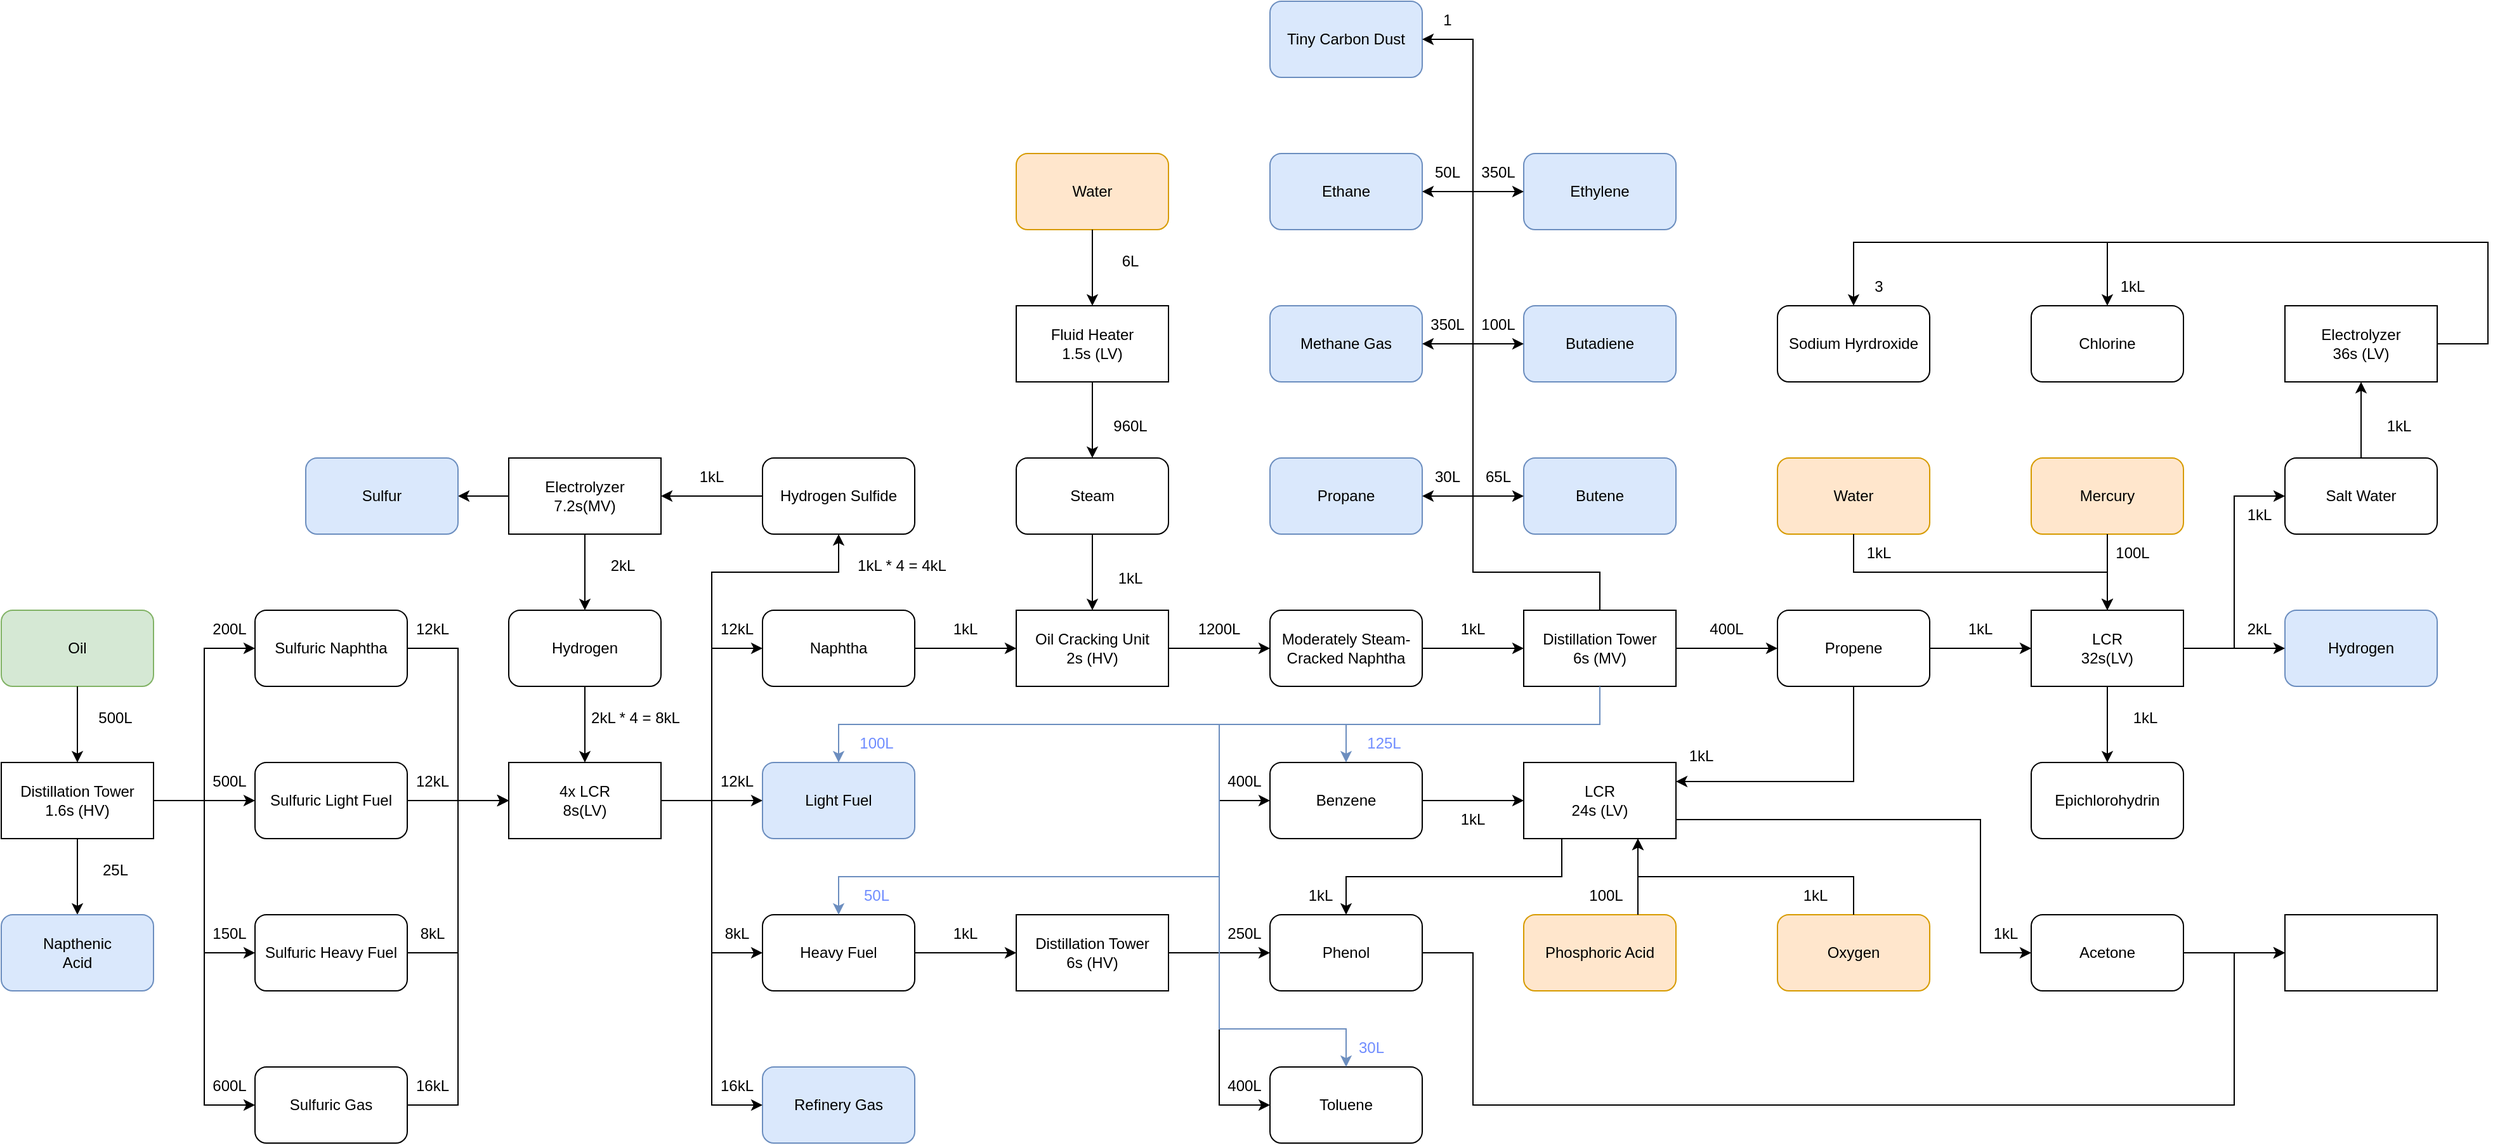 <mxfile version="21.7.5" type="github">
  <diagram name="Page-1" id="kusWoIOOcqp57QGYPQwH">
    <mxGraphModel dx="1009" dy="1689" grid="1" gridSize="10" guides="1" tooltips="1" connect="1" arrows="1" fold="1" page="1" pageScale="1" pageWidth="850" pageHeight="1100" math="0" shadow="0">
      <root>
        <mxCell id="0" />
        <mxCell id="1" parent="0" />
        <mxCell id="Zcg-esoq2Bcb-7X56qDR-1" value="" style="rounded=1;whiteSpace=wrap;html=1;fillColor=#d5e8d4;strokeColor=#82b366;" parent="1" vertex="1">
          <mxGeometry x="40" y="50" width="120" height="60" as="geometry" />
        </mxCell>
        <mxCell id="Zcg-esoq2Bcb-7X56qDR-2" value="Oil" style="text;html=1;strokeColor=none;fillColor=none;align=center;verticalAlign=middle;whiteSpace=wrap;rounded=0;" parent="1" vertex="1">
          <mxGeometry x="70" y="65" width="60" height="30" as="geometry" />
        </mxCell>
        <mxCell id="Zcg-esoq2Bcb-7X56qDR-3" value="" style="endArrow=classic;html=1;rounded=0;exitX=0.5;exitY=1;exitDx=0;exitDy=0;" parent="1" source="Zcg-esoq2Bcb-7X56qDR-1" target="Zcg-esoq2Bcb-7X56qDR-4" edge="1">
          <mxGeometry width="50" height="50" relative="1" as="geometry">
            <mxPoint x="400" y="240" as="sourcePoint" />
            <mxPoint x="100" y="160" as="targetPoint" />
          </mxGeometry>
        </mxCell>
        <mxCell id="Zcg-esoq2Bcb-7X56qDR-4" value="Distillation Tower&lt;br&gt;1.6s (HV)" style="rounded=0;whiteSpace=wrap;html=1;" parent="1" vertex="1">
          <mxGeometry x="40" y="170" width="120" height="60" as="geometry" />
        </mxCell>
        <mxCell id="Zcg-esoq2Bcb-7X56qDR-5" value="500L" style="text;html=1;strokeColor=none;fillColor=none;align=center;verticalAlign=middle;whiteSpace=wrap;rounded=0;" parent="1" vertex="1">
          <mxGeometry x="100" y="120" width="60" height="30" as="geometry" />
        </mxCell>
        <mxCell id="Zcg-esoq2Bcb-7X56qDR-6" value="" style="endArrow=classic;html=1;rounded=0;entryX=0.5;entryY=0;entryDx=0;entryDy=0;" parent="1" source="Zcg-esoq2Bcb-7X56qDR-4" target="Zcg-esoq2Bcb-7X56qDR-7" edge="1">
          <mxGeometry width="50" height="50" relative="1" as="geometry">
            <mxPoint x="100" y="290" as="sourcePoint" />
            <mxPoint x="100" y="280" as="targetPoint" />
          </mxGeometry>
        </mxCell>
        <mxCell id="Zcg-esoq2Bcb-7X56qDR-7" value="" style="rounded=1;whiteSpace=wrap;html=1;fillColor=#dae8fc;strokeColor=#6c8ebf;" parent="1" vertex="1">
          <mxGeometry x="40" y="290" width="120" height="60" as="geometry" />
        </mxCell>
        <mxCell id="Zcg-esoq2Bcb-7X56qDR-8" value="Napthenic&lt;br&gt;Acid&lt;br&gt;" style="text;html=1;strokeColor=none;fillColor=none;align=center;verticalAlign=middle;whiteSpace=wrap;rounded=0;" parent="1" vertex="1">
          <mxGeometry x="70" y="305" width="60" height="30" as="geometry" />
        </mxCell>
        <mxCell id="Zcg-esoq2Bcb-7X56qDR-9" value="25L" style="text;html=1;strokeColor=none;fillColor=none;align=center;verticalAlign=middle;whiteSpace=wrap;rounded=0;" parent="1" vertex="1">
          <mxGeometry x="100" y="240" width="60" height="30" as="geometry" />
        </mxCell>
        <mxCell id="Zcg-esoq2Bcb-7X56qDR-10" value="" style="endArrow=classic;html=1;rounded=0;exitX=1;exitY=0.5;exitDx=0;exitDy=0;" parent="1" source="Zcg-esoq2Bcb-7X56qDR-4" edge="1">
          <mxGeometry width="50" height="50" relative="1" as="geometry">
            <mxPoint x="160" y="250" as="sourcePoint" />
            <mxPoint x="240" y="80" as="targetPoint" />
            <Array as="points">
              <mxPoint x="200" y="200" />
              <mxPoint x="200" y="80" />
            </Array>
          </mxGeometry>
        </mxCell>
        <mxCell id="Zcg-esoq2Bcb-7X56qDR-11" value="Sulfuric Naphtha" style="rounded=1;whiteSpace=wrap;html=1;" parent="1" vertex="1">
          <mxGeometry x="240" y="50" width="120" height="60" as="geometry" />
        </mxCell>
        <mxCell id="Zcg-esoq2Bcb-7X56qDR-12" value="200L" style="text;html=1;strokeColor=none;fillColor=none;align=center;verticalAlign=middle;whiteSpace=wrap;rounded=0;" parent="1" vertex="1">
          <mxGeometry x="190" y="50" width="60" height="30" as="geometry" />
        </mxCell>
        <mxCell id="Zcg-esoq2Bcb-7X56qDR-13" value="Sulfuric Light Fuel" style="rounded=1;whiteSpace=wrap;html=1;" parent="1" vertex="1">
          <mxGeometry x="240" y="170" width="120" height="60" as="geometry" />
        </mxCell>
        <mxCell id="Zcg-esoq2Bcb-7X56qDR-14" value="" style="endArrow=classic;html=1;rounded=0;exitX=1;exitY=0.5;exitDx=0;exitDy=0;entryX=0;entryY=0.5;entryDx=0;entryDy=0;" parent="1" source="Zcg-esoq2Bcb-7X56qDR-4" target="Zcg-esoq2Bcb-7X56qDR-13" edge="1">
          <mxGeometry width="50" height="50" relative="1" as="geometry">
            <mxPoint x="400" y="240" as="sourcePoint" />
            <mxPoint x="450" y="190" as="targetPoint" />
          </mxGeometry>
        </mxCell>
        <mxCell id="Zcg-esoq2Bcb-7X56qDR-15" value="500L&lt;br&gt;" style="text;html=1;strokeColor=none;fillColor=none;align=center;verticalAlign=middle;whiteSpace=wrap;rounded=0;" parent="1" vertex="1">
          <mxGeometry x="190" y="170" width="60" height="30" as="geometry" />
        </mxCell>
        <mxCell id="Zcg-esoq2Bcb-7X56qDR-16" value="" style="endArrow=classic;html=1;rounded=0;exitX=1;exitY=0.5;exitDx=0;exitDy=0;" parent="1" source="Zcg-esoq2Bcb-7X56qDR-4" edge="1">
          <mxGeometry width="50" height="50" relative="1" as="geometry">
            <mxPoint x="160" y="250" as="sourcePoint" />
            <mxPoint x="240" y="320" as="targetPoint" />
            <Array as="points">
              <mxPoint x="200" y="200" />
              <mxPoint x="200" y="320" />
            </Array>
          </mxGeometry>
        </mxCell>
        <mxCell id="Zcg-esoq2Bcb-7X56qDR-17" value="Sulfuric Heavy Fuel" style="rounded=1;whiteSpace=wrap;html=1;" parent="1" vertex="1">
          <mxGeometry x="240" y="290" width="120" height="60" as="geometry" />
        </mxCell>
        <mxCell id="Zcg-esoq2Bcb-7X56qDR-18" value="150L" style="text;html=1;strokeColor=none;fillColor=none;align=center;verticalAlign=middle;whiteSpace=wrap;rounded=0;" parent="1" vertex="1">
          <mxGeometry x="190" y="290" width="60" height="30" as="geometry" />
        </mxCell>
        <mxCell id="Zcg-esoq2Bcb-7X56qDR-19" value="Sulfuric Gas" style="rounded=1;whiteSpace=wrap;html=1;" parent="1" vertex="1">
          <mxGeometry x="240" y="410" width="120" height="60" as="geometry" />
        </mxCell>
        <mxCell id="Zcg-esoq2Bcb-7X56qDR-20" value="" style="endArrow=classic;html=1;rounded=0;entryX=0;entryY=0.5;entryDx=0;entryDy=0;" parent="1" target="Zcg-esoq2Bcb-7X56qDR-19" edge="1">
          <mxGeometry width="50" height="50" relative="1" as="geometry">
            <mxPoint x="160" y="200" as="sourcePoint" />
            <mxPoint x="200" y="440" as="targetPoint" />
            <Array as="points">
              <mxPoint x="200" y="200" />
              <mxPoint x="200" y="440" />
            </Array>
          </mxGeometry>
        </mxCell>
        <mxCell id="Zcg-esoq2Bcb-7X56qDR-21" value="600L" style="text;html=1;strokeColor=none;fillColor=none;align=center;verticalAlign=middle;whiteSpace=wrap;rounded=0;" parent="1" vertex="1">
          <mxGeometry x="190" y="410" width="60" height="30" as="geometry" />
        </mxCell>
        <mxCell id="Zcg-esoq2Bcb-7X56qDR-22" value="4x LCR&lt;br&gt;8s(LV)" style="rounded=0;whiteSpace=wrap;html=1;" parent="1" vertex="1">
          <mxGeometry x="440" y="170" width="120" height="60" as="geometry" />
        </mxCell>
        <mxCell id="Zcg-esoq2Bcb-7X56qDR-23" value="" style="endArrow=classic;html=1;rounded=0;exitX=1;exitY=0.5;exitDx=0;exitDy=0;entryX=0;entryY=0.5;entryDx=0;entryDy=0;" parent="1" source="Zcg-esoq2Bcb-7X56qDR-19" target="Zcg-esoq2Bcb-7X56qDR-22" edge="1">
          <mxGeometry width="50" height="50" relative="1" as="geometry">
            <mxPoint x="400" y="240" as="sourcePoint" />
            <mxPoint x="450" y="190" as="targetPoint" />
            <Array as="points">
              <mxPoint x="400" y="440" />
              <mxPoint x="400" y="200" />
            </Array>
          </mxGeometry>
        </mxCell>
        <mxCell id="Zcg-esoq2Bcb-7X56qDR-24" value="" style="endArrow=classic;html=1;rounded=0;exitX=1;exitY=0.5;exitDx=0;exitDy=0;entryX=0;entryY=0.5;entryDx=0;entryDy=0;" parent="1" source="Zcg-esoq2Bcb-7X56qDR-17" target="Zcg-esoq2Bcb-7X56qDR-22" edge="1">
          <mxGeometry width="50" height="50" relative="1" as="geometry">
            <mxPoint x="400" y="240" as="sourcePoint" />
            <mxPoint x="450" y="190" as="targetPoint" />
            <Array as="points">
              <mxPoint x="400" y="320" />
              <mxPoint x="400" y="200" />
            </Array>
          </mxGeometry>
        </mxCell>
        <mxCell id="Zcg-esoq2Bcb-7X56qDR-25" value="" style="endArrow=classic;html=1;rounded=0;exitX=1;exitY=0.5;exitDx=0;exitDy=0;entryX=0;entryY=0.5;entryDx=0;entryDy=0;" parent="1" source="Zcg-esoq2Bcb-7X56qDR-13" target="Zcg-esoq2Bcb-7X56qDR-22" edge="1">
          <mxGeometry width="50" height="50" relative="1" as="geometry">
            <mxPoint x="400" y="240" as="sourcePoint" />
            <mxPoint x="450" y="190" as="targetPoint" />
          </mxGeometry>
        </mxCell>
        <mxCell id="Zcg-esoq2Bcb-7X56qDR-26" value="" style="endArrow=classic;html=1;rounded=0;exitX=1;exitY=0.5;exitDx=0;exitDy=0;" parent="1" source="Zcg-esoq2Bcb-7X56qDR-11" edge="1">
          <mxGeometry width="50" height="50" relative="1" as="geometry">
            <mxPoint x="400" y="240" as="sourcePoint" />
            <mxPoint x="440" y="200" as="targetPoint" />
            <Array as="points">
              <mxPoint x="400" y="80" />
              <mxPoint x="400" y="200" />
            </Array>
          </mxGeometry>
        </mxCell>
        <mxCell id="Zcg-esoq2Bcb-7X56qDR-27" value="12kL" style="text;html=1;strokeColor=none;fillColor=none;align=center;verticalAlign=middle;whiteSpace=wrap;rounded=0;" parent="1" vertex="1">
          <mxGeometry x="350" y="50" width="60" height="30" as="geometry" />
        </mxCell>
        <mxCell id="Zcg-esoq2Bcb-7X56qDR-28" value="12kL" style="text;html=1;strokeColor=none;fillColor=none;align=center;verticalAlign=middle;whiteSpace=wrap;rounded=0;" parent="1" vertex="1">
          <mxGeometry x="350" y="170" width="60" height="30" as="geometry" />
        </mxCell>
        <mxCell id="Zcg-esoq2Bcb-7X56qDR-29" value="8kL" style="text;html=1;strokeColor=none;fillColor=none;align=center;verticalAlign=middle;whiteSpace=wrap;rounded=0;" parent="1" vertex="1">
          <mxGeometry x="350" y="290" width="60" height="30" as="geometry" />
        </mxCell>
        <mxCell id="Zcg-esoq2Bcb-7X56qDR-30" value="16kL" style="text;html=1;strokeColor=none;fillColor=none;align=center;verticalAlign=middle;whiteSpace=wrap;rounded=0;" parent="1" vertex="1">
          <mxGeometry x="350" y="410" width="60" height="30" as="geometry" />
        </mxCell>
        <mxCell id="Zcg-esoq2Bcb-7X56qDR-32" value="Hydrogen" style="rounded=1;whiteSpace=wrap;html=1;" parent="1" vertex="1">
          <mxGeometry x="440" y="50" width="120" height="60" as="geometry" />
        </mxCell>
        <mxCell id="Zcg-esoq2Bcb-7X56qDR-33" value="" style="endArrow=classic;html=1;rounded=0;exitX=0.5;exitY=1;exitDx=0;exitDy=0;entryX=0.5;entryY=0;entryDx=0;entryDy=0;" parent="1" source="Zcg-esoq2Bcb-7X56qDR-32" target="Zcg-esoq2Bcb-7X56qDR-22" edge="1">
          <mxGeometry width="50" height="50" relative="1" as="geometry">
            <mxPoint x="400" y="240" as="sourcePoint" />
            <mxPoint x="450" y="190" as="targetPoint" />
          </mxGeometry>
        </mxCell>
        <mxCell id="Zcg-esoq2Bcb-7X56qDR-34" value="2kL * 4 = 8kL" style="text;html=1;strokeColor=none;fillColor=none;align=center;verticalAlign=middle;whiteSpace=wrap;rounded=0;" parent="1" vertex="1">
          <mxGeometry x="500" y="120" width="80" height="30" as="geometry" />
        </mxCell>
        <mxCell id="Zcg-esoq2Bcb-7X56qDR-36" value="Naphtha" style="rounded=1;whiteSpace=wrap;html=1;" parent="1" vertex="1">
          <mxGeometry x="640" y="50" width="120" height="60" as="geometry" />
        </mxCell>
        <mxCell id="Zcg-esoq2Bcb-7X56qDR-37" value="Light Fuel" style="rounded=1;whiteSpace=wrap;html=1;fillColor=#dae8fc;strokeColor=#6c8ebf;" parent="1" vertex="1">
          <mxGeometry x="640" y="170" width="120" height="60" as="geometry" />
        </mxCell>
        <mxCell id="Zcg-esoq2Bcb-7X56qDR-38" value="Heavy Fuel" style="rounded=1;whiteSpace=wrap;html=1;" parent="1" vertex="1">
          <mxGeometry x="640" y="290" width="120" height="60" as="geometry" />
        </mxCell>
        <mxCell id="Zcg-esoq2Bcb-7X56qDR-39" value="Refinery Gas" style="rounded=1;whiteSpace=wrap;html=1;fillColor=#dae8fc;strokeColor=#6c8ebf;" parent="1" vertex="1">
          <mxGeometry x="640" y="410" width="120" height="60" as="geometry" />
        </mxCell>
        <mxCell id="Zcg-esoq2Bcb-7X56qDR-40" value="" style="endArrow=classic;html=1;rounded=0;exitX=1;exitY=0.5;exitDx=0;exitDy=0;entryX=0;entryY=0.5;entryDx=0;entryDy=0;" parent="1" source="Zcg-esoq2Bcb-7X56qDR-22" target="Zcg-esoq2Bcb-7X56qDR-36" edge="1">
          <mxGeometry width="50" height="50" relative="1" as="geometry">
            <mxPoint x="540" y="240" as="sourcePoint" />
            <mxPoint x="590" y="190" as="targetPoint" />
            <Array as="points">
              <mxPoint x="600" y="200" />
              <mxPoint x="600" y="80" />
            </Array>
          </mxGeometry>
        </mxCell>
        <mxCell id="Zcg-esoq2Bcb-7X56qDR-41" value="" style="endArrow=classic;html=1;rounded=0;entryX=0;entryY=0.5;entryDx=0;entryDy=0;" parent="1" target="Zcg-esoq2Bcb-7X56qDR-37" edge="1">
          <mxGeometry width="50" height="50" relative="1" as="geometry">
            <mxPoint x="560" y="200" as="sourcePoint" />
            <mxPoint x="590" y="190" as="targetPoint" />
          </mxGeometry>
        </mxCell>
        <mxCell id="Zcg-esoq2Bcb-7X56qDR-42" value="" style="endArrow=classic;html=1;rounded=0;exitX=1;exitY=0.5;exitDx=0;exitDy=0;entryX=0;entryY=0.5;entryDx=0;entryDy=0;" parent="1" source="Zcg-esoq2Bcb-7X56qDR-22" target="Zcg-esoq2Bcb-7X56qDR-38" edge="1">
          <mxGeometry width="50" height="50" relative="1" as="geometry">
            <mxPoint x="540" y="240" as="sourcePoint" />
            <mxPoint x="590" y="190" as="targetPoint" />
            <Array as="points">
              <mxPoint x="600" y="200" />
              <mxPoint x="600" y="320" />
            </Array>
          </mxGeometry>
        </mxCell>
        <mxCell id="Zcg-esoq2Bcb-7X56qDR-43" value="" style="endArrow=classic;html=1;rounded=0;exitX=1;exitY=0.5;exitDx=0;exitDy=0;entryX=0;entryY=0.5;entryDx=0;entryDy=0;" parent="1" source="Zcg-esoq2Bcb-7X56qDR-22" target="Zcg-esoq2Bcb-7X56qDR-39" edge="1">
          <mxGeometry width="50" height="50" relative="1" as="geometry">
            <mxPoint x="540" y="240" as="sourcePoint" />
            <mxPoint x="590" y="190" as="targetPoint" />
            <Array as="points">
              <mxPoint x="600" y="200" />
              <mxPoint x="600" y="440" />
            </Array>
          </mxGeometry>
        </mxCell>
        <mxCell id="Zcg-esoq2Bcb-7X56qDR-44" value="12kL" style="text;html=1;strokeColor=none;fillColor=none;align=center;verticalAlign=middle;whiteSpace=wrap;rounded=0;" parent="1" vertex="1">
          <mxGeometry x="590" y="50" width="60" height="30" as="geometry" />
        </mxCell>
        <mxCell id="Zcg-esoq2Bcb-7X56qDR-45" value="12kL" style="text;html=1;strokeColor=none;fillColor=none;align=center;verticalAlign=middle;whiteSpace=wrap;rounded=0;" parent="1" vertex="1">
          <mxGeometry x="590" y="170" width="60" height="30" as="geometry" />
        </mxCell>
        <mxCell id="Zcg-esoq2Bcb-7X56qDR-46" value="8kL" style="text;html=1;strokeColor=none;fillColor=none;align=center;verticalAlign=middle;whiteSpace=wrap;rounded=0;" parent="1" vertex="1">
          <mxGeometry x="590" y="290" width="60" height="30" as="geometry" />
        </mxCell>
        <mxCell id="Zcg-esoq2Bcb-7X56qDR-47" value="16kL" style="text;html=1;strokeColor=none;fillColor=none;align=center;verticalAlign=middle;whiteSpace=wrap;rounded=0;" parent="1" vertex="1">
          <mxGeometry x="590" y="410" width="60" height="30" as="geometry" />
        </mxCell>
        <mxCell id="Zcg-esoq2Bcb-7X56qDR-48" value="Hydrogen Sulfide" style="rounded=1;whiteSpace=wrap;html=1;" parent="1" vertex="1">
          <mxGeometry x="640" y="-70" width="120" height="60" as="geometry" />
        </mxCell>
        <mxCell id="Zcg-esoq2Bcb-7X56qDR-49" value="" style="endArrow=classic;html=1;rounded=0;" parent="1" edge="1">
          <mxGeometry width="50" height="50" relative="1" as="geometry">
            <mxPoint x="560" y="200" as="sourcePoint" />
            <mxPoint x="700" y="-10" as="targetPoint" />
            <Array as="points">
              <mxPoint x="600" y="200" />
              <mxPoint x="600" y="20" />
              <mxPoint x="700" y="20" />
            </Array>
          </mxGeometry>
        </mxCell>
        <mxCell id="Zcg-esoq2Bcb-7X56qDR-50" value="1kL * 4 = 4kL" style="text;html=1;strokeColor=none;fillColor=none;align=center;verticalAlign=middle;whiteSpace=wrap;rounded=0;" parent="1" vertex="1">
          <mxGeometry x="710" width="80" height="30" as="geometry" />
        </mxCell>
        <mxCell id="Zcg-esoq2Bcb-7X56qDR-53" value="Electrolyzer&lt;br&gt;7.2s(MV)" style="rounded=0;whiteSpace=wrap;html=1;" parent="1" vertex="1">
          <mxGeometry x="440" y="-70" width="120" height="60" as="geometry" />
        </mxCell>
        <mxCell id="Zcg-esoq2Bcb-7X56qDR-54" value="" style="endArrow=classic;html=1;rounded=0;exitX=0;exitY=0.5;exitDx=0;exitDy=0;entryX=1;entryY=0.5;entryDx=0;entryDy=0;" parent="1" source="Zcg-esoq2Bcb-7X56qDR-48" target="Zcg-esoq2Bcb-7X56qDR-53" edge="1">
          <mxGeometry width="50" height="50" relative="1" as="geometry">
            <mxPoint x="540" y="40" as="sourcePoint" />
            <mxPoint x="590" y="-10" as="targetPoint" />
          </mxGeometry>
        </mxCell>
        <mxCell id="Zcg-esoq2Bcb-7X56qDR-55" value="1kL" style="text;html=1;strokeColor=none;fillColor=none;align=center;verticalAlign=middle;whiteSpace=wrap;rounded=0;" parent="1" vertex="1">
          <mxGeometry x="570" y="-70" width="60" height="30" as="geometry" />
        </mxCell>
        <mxCell id="Zcg-esoq2Bcb-7X56qDR-56" value="" style="endArrow=classic;html=1;rounded=0;exitX=0.5;exitY=1;exitDx=0;exitDy=0;entryX=0.5;entryY=0;entryDx=0;entryDy=0;" parent="1" source="Zcg-esoq2Bcb-7X56qDR-53" target="Zcg-esoq2Bcb-7X56qDR-32" edge="1">
          <mxGeometry width="50" height="50" relative="1" as="geometry">
            <mxPoint x="540" y="40" as="sourcePoint" />
            <mxPoint x="590" y="-10" as="targetPoint" />
          </mxGeometry>
        </mxCell>
        <mxCell id="Zcg-esoq2Bcb-7X56qDR-57" value="2kL" style="text;html=1;strokeColor=none;fillColor=none;align=center;verticalAlign=middle;whiteSpace=wrap;rounded=0;" parent="1" vertex="1">
          <mxGeometry x="500" width="60" height="30" as="geometry" />
        </mxCell>
        <mxCell id="Zcg-esoq2Bcb-7X56qDR-58" value="" style="endArrow=classic;html=1;rounded=0;exitX=0;exitY=0.5;exitDx=0;exitDy=0;" parent="1" source="Zcg-esoq2Bcb-7X56qDR-53" target="Zcg-esoq2Bcb-7X56qDR-59" edge="1">
          <mxGeometry width="50" height="50" relative="1" as="geometry">
            <mxPoint x="540" y="40" as="sourcePoint" />
            <mxPoint x="400" y="-40" as="targetPoint" />
          </mxGeometry>
        </mxCell>
        <mxCell id="Zcg-esoq2Bcb-7X56qDR-59" value="Sulfur" style="rounded=1;whiteSpace=wrap;html=1;fillColor=#dae8fc;strokeColor=#6c8ebf;" parent="1" vertex="1">
          <mxGeometry x="280" y="-70" width="120" height="60" as="geometry" />
        </mxCell>
        <mxCell id="Zcg-esoq2Bcb-7X56qDR-60" value="Water" style="rounded=1;whiteSpace=wrap;html=1;fillColor=#ffe6cc;strokeColor=#d79b00;" parent="1" vertex="1">
          <mxGeometry x="840" y="-310" width="120" height="60" as="geometry" />
        </mxCell>
        <mxCell id="Zcg-esoq2Bcb-7X56qDR-61" value="" style="endArrow=classic;html=1;rounded=0;exitX=0.5;exitY=1;exitDx=0;exitDy=0;" parent="1" source="Zcg-esoq2Bcb-7X56qDR-60" edge="1">
          <mxGeometry width="50" height="50" relative="1" as="geometry">
            <mxPoint x="960" y="-60" as="sourcePoint" />
            <mxPoint x="900" y="-190" as="targetPoint" />
          </mxGeometry>
        </mxCell>
        <mxCell id="Zcg-esoq2Bcb-7X56qDR-62" value="6L" style="text;html=1;strokeColor=none;fillColor=none;align=center;verticalAlign=middle;whiteSpace=wrap;rounded=0;" parent="1" vertex="1">
          <mxGeometry x="900" y="-240" width="60" height="30" as="geometry" />
        </mxCell>
        <mxCell id="Zcg-esoq2Bcb-7X56qDR-63" value="Fluid Heater&lt;br&gt;1.5s (LV)" style="rounded=0;whiteSpace=wrap;html=1;" parent="1" vertex="1">
          <mxGeometry x="840" y="-190" width="120" height="60" as="geometry" />
        </mxCell>
        <mxCell id="Zcg-esoq2Bcb-7X56qDR-64" value="" style="endArrow=classic;html=1;rounded=0;exitX=0.5;exitY=1;exitDx=0;exitDy=0;" parent="1" source="Zcg-esoq2Bcb-7X56qDR-63" edge="1">
          <mxGeometry width="50" height="50" relative="1" as="geometry">
            <mxPoint x="960" y="40" as="sourcePoint" />
            <mxPoint x="900" y="-70" as="targetPoint" />
          </mxGeometry>
        </mxCell>
        <mxCell id="Zcg-esoq2Bcb-7X56qDR-65" value="Steam" style="rounded=1;whiteSpace=wrap;html=1;" parent="1" vertex="1">
          <mxGeometry x="840" y="-70" width="120" height="60" as="geometry" />
        </mxCell>
        <mxCell id="Zcg-esoq2Bcb-7X56qDR-66" value="960L" style="text;html=1;strokeColor=none;fillColor=none;align=center;verticalAlign=middle;whiteSpace=wrap;rounded=0;" parent="1" vertex="1">
          <mxGeometry x="900" y="-110" width="60" height="30" as="geometry" />
        </mxCell>
        <mxCell id="Zcg-esoq2Bcb-7X56qDR-69" value="Oil Cracking Unit&lt;br&gt;2s (HV)" style="rounded=0;whiteSpace=wrap;html=1;" parent="1" vertex="1">
          <mxGeometry x="840" y="50" width="120" height="60" as="geometry" />
        </mxCell>
        <mxCell id="Zcg-esoq2Bcb-7X56qDR-70" value="" style="endArrow=classic;html=1;rounded=0;exitX=1;exitY=0.5;exitDx=0;exitDy=0;" parent="1" source="Zcg-esoq2Bcb-7X56qDR-36" edge="1">
          <mxGeometry width="50" height="50" relative="1" as="geometry">
            <mxPoint x="960" y="140" as="sourcePoint" />
            <mxPoint x="840" y="80" as="targetPoint" />
          </mxGeometry>
        </mxCell>
        <mxCell id="Zcg-esoq2Bcb-7X56qDR-71" value="" style="endArrow=classic;html=1;rounded=0;exitX=0.5;exitY=1;exitDx=0;exitDy=0;entryX=0.5;entryY=0;entryDx=0;entryDy=0;" parent="1" source="Zcg-esoq2Bcb-7X56qDR-65" target="Zcg-esoq2Bcb-7X56qDR-69" edge="1">
          <mxGeometry width="50" height="50" relative="1" as="geometry">
            <mxPoint x="960" y="140" as="sourcePoint" />
            <mxPoint x="1010" y="90" as="targetPoint" />
          </mxGeometry>
        </mxCell>
        <mxCell id="Zcg-esoq2Bcb-7X56qDR-72" value="" style="endArrow=classic;html=1;rounded=0;exitX=1;exitY=0.5;exitDx=0;exitDy=0;" parent="1" source="Zcg-esoq2Bcb-7X56qDR-69" edge="1">
          <mxGeometry width="50" height="50" relative="1" as="geometry">
            <mxPoint x="960" y="40" as="sourcePoint" />
            <mxPoint x="1040" y="80" as="targetPoint" />
          </mxGeometry>
        </mxCell>
        <mxCell id="Zcg-esoq2Bcb-7X56qDR-73" value="Moderately Steam-Cracked Naphtha" style="rounded=1;whiteSpace=wrap;html=1;" parent="1" vertex="1">
          <mxGeometry x="1040" y="50" width="120" height="60" as="geometry" />
        </mxCell>
        <mxCell id="Zcg-esoq2Bcb-7X56qDR-74" value="" style="endArrow=classic;html=1;rounded=0;exitX=1;exitY=0.5;exitDx=0;exitDy=0;" parent="1" source="Zcg-esoq2Bcb-7X56qDR-73" edge="1">
          <mxGeometry width="50" height="50" relative="1" as="geometry">
            <mxPoint x="920" y="40" as="sourcePoint" />
            <mxPoint x="1240" y="80" as="targetPoint" />
          </mxGeometry>
        </mxCell>
        <mxCell id="Zcg-esoq2Bcb-7X56qDR-75" value="Distillation Tower&lt;br&gt;6s (MV)" style="rounded=0;whiteSpace=wrap;html=1;" parent="1" vertex="1">
          <mxGeometry x="1240" y="50" width="120" height="60" as="geometry" />
        </mxCell>
        <mxCell id="Zcg-esoq2Bcb-7X56qDR-76" value="1kL" style="text;html=1;strokeColor=none;fillColor=none;align=center;verticalAlign=middle;whiteSpace=wrap;rounded=0;" parent="1" vertex="1">
          <mxGeometry x="900" y="10" width="60" height="30" as="geometry" />
        </mxCell>
        <mxCell id="Zcg-esoq2Bcb-7X56qDR-77" value="1kL" style="text;html=1;strokeColor=none;fillColor=none;align=center;verticalAlign=middle;whiteSpace=wrap;rounded=0;" parent="1" vertex="1">
          <mxGeometry x="770" y="50" width="60" height="30" as="geometry" />
        </mxCell>
        <mxCell id="Zcg-esoq2Bcb-7X56qDR-78" value="1200L" style="text;html=1;strokeColor=none;fillColor=none;align=center;verticalAlign=middle;whiteSpace=wrap;rounded=0;" parent="1" vertex="1">
          <mxGeometry x="970" y="50" width="60" height="30" as="geometry" />
        </mxCell>
        <mxCell id="Zcg-esoq2Bcb-7X56qDR-79" value="1kL" style="text;html=1;strokeColor=none;fillColor=none;align=center;verticalAlign=middle;whiteSpace=wrap;rounded=0;" parent="1" vertex="1">
          <mxGeometry x="1170" y="50" width="60" height="30" as="geometry" />
        </mxCell>
        <mxCell id="Zcg-esoq2Bcb-7X56qDR-80" value="Distillation Tower&lt;br&gt;6s (HV)" style="rounded=0;whiteSpace=wrap;html=1;" parent="1" vertex="1">
          <mxGeometry x="840" y="290" width="120" height="60" as="geometry" />
        </mxCell>
        <mxCell id="Zcg-esoq2Bcb-7X56qDR-81" value="" style="endArrow=classic;html=1;rounded=0;exitX=1;exitY=0.5;exitDx=0;exitDy=0;entryX=0;entryY=0.5;entryDx=0;entryDy=0;" parent="1" source="Zcg-esoq2Bcb-7X56qDR-38" target="Zcg-esoq2Bcb-7X56qDR-80" edge="1">
          <mxGeometry width="50" height="50" relative="1" as="geometry">
            <mxPoint x="920" y="240" as="sourcePoint" />
            <mxPoint x="970" y="190" as="targetPoint" />
          </mxGeometry>
        </mxCell>
        <mxCell id="Zcg-esoq2Bcb-7X56qDR-82" value="1kL" style="text;html=1;strokeColor=none;fillColor=none;align=center;verticalAlign=middle;whiteSpace=wrap;rounded=0;" parent="1" vertex="1">
          <mxGeometry x="770" y="290" width="60" height="30" as="geometry" />
        </mxCell>
        <mxCell id="Zcg-esoq2Bcb-7X56qDR-84" value="Benzene" style="rounded=1;whiteSpace=wrap;html=1;" parent="1" vertex="1">
          <mxGeometry x="1040" y="170" width="120" height="60" as="geometry" />
        </mxCell>
        <mxCell id="Zcg-esoq2Bcb-7X56qDR-85" value="Toluene" style="rounded=1;whiteSpace=wrap;html=1;" parent="1" vertex="1">
          <mxGeometry x="1040" y="410" width="120" height="60" as="geometry" />
        </mxCell>
        <mxCell id="Zcg-esoq2Bcb-7X56qDR-86" value="Phenol" style="rounded=1;whiteSpace=wrap;html=1;" parent="1" vertex="1">
          <mxGeometry x="1040" y="290" width="120" height="60" as="geometry" />
        </mxCell>
        <mxCell id="Zcg-esoq2Bcb-7X56qDR-87" value="" style="endArrow=classic;html=1;rounded=0;exitX=1;exitY=0.5;exitDx=0;exitDy=0;entryX=0;entryY=0.5;entryDx=0;entryDy=0;" parent="1" source="Zcg-esoq2Bcb-7X56qDR-80" target="Zcg-esoq2Bcb-7X56qDR-86" edge="1">
          <mxGeometry width="50" height="50" relative="1" as="geometry">
            <mxPoint x="920" y="240" as="sourcePoint" />
            <mxPoint x="970" y="190" as="targetPoint" />
          </mxGeometry>
        </mxCell>
        <mxCell id="Zcg-esoq2Bcb-7X56qDR-88" value="" style="endArrow=classic;html=1;rounded=0;exitX=1;exitY=0.5;exitDx=0;exitDy=0;entryX=0;entryY=0.5;entryDx=0;entryDy=0;" parent="1" source="Zcg-esoq2Bcb-7X56qDR-80" target="Zcg-esoq2Bcb-7X56qDR-85" edge="1">
          <mxGeometry width="50" height="50" relative="1" as="geometry">
            <mxPoint x="920" y="240" as="sourcePoint" />
            <mxPoint x="970" y="190" as="targetPoint" />
            <Array as="points">
              <mxPoint x="1000" y="320" />
              <mxPoint x="1000" y="440" />
            </Array>
          </mxGeometry>
        </mxCell>
        <mxCell id="Zcg-esoq2Bcb-7X56qDR-89" value="" style="endArrow=classic;html=1;rounded=0;entryX=0;entryY=0.5;entryDx=0;entryDy=0;" parent="1" target="Zcg-esoq2Bcb-7X56qDR-84" edge="1">
          <mxGeometry width="50" height="50" relative="1" as="geometry">
            <mxPoint x="960" y="320" as="sourcePoint" />
            <mxPoint x="970" y="190" as="targetPoint" />
            <Array as="points">
              <mxPoint x="1000" y="320" />
              <mxPoint x="1000" y="200" />
            </Array>
          </mxGeometry>
        </mxCell>
        <mxCell id="Zcg-esoq2Bcb-7X56qDR-90" value="" style="endArrow=classic;html=1;rounded=0;exitX=0.5;exitY=1;exitDx=0;exitDy=0;entryX=0.5;entryY=0;entryDx=0;entryDy=0;fillColor=#dae8fc;strokeColor=#6c8ebf;" parent="1" source="Zcg-esoq2Bcb-7X56qDR-75" target="Zcg-esoq2Bcb-7X56qDR-84" edge="1">
          <mxGeometry width="50" height="50" relative="1" as="geometry">
            <mxPoint x="920" y="240" as="sourcePoint" />
            <mxPoint x="970" y="190" as="targetPoint" />
            <Array as="points">
              <mxPoint x="1300" y="140" />
              <mxPoint x="1100" y="140" />
            </Array>
          </mxGeometry>
        </mxCell>
        <mxCell id="Zcg-esoq2Bcb-7X56qDR-91" value="" style="endArrow=classic;html=1;rounded=0;exitX=0.5;exitY=1;exitDx=0;exitDy=0;entryX=0.5;entryY=0;entryDx=0;entryDy=0;fillColor=#dae8fc;strokeColor=#6c8ebf;" parent="1" source="Zcg-esoq2Bcb-7X56qDR-75" target="Zcg-esoq2Bcb-7X56qDR-85" edge="1">
          <mxGeometry width="50" height="50" relative="1" as="geometry">
            <mxPoint x="920" y="240" as="sourcePoint" />
            <mxPoint x="1030" y="440" as="targetPoint" />
            <Array as="points">
              <mxPoint x="1300" y="140" />
              <mxPoint x="1000" y="140" />
              <mxPoint x="1000" y="380" />
              <mxPoint x="1100" y="380" />
            </Array>
          </mxGeometry>
        </mxCell>
        <mxCell id="Zcg-esoq2Bcb-7X56qDR-93" value="400L" style="text;html=1;strokeColor=none;fillColor=none;align=center;verticalAlign=middle;whiteSpace=wrap;rounded=0;" parent="1" vertex="1">
          <mxGeometry x="990" y="170" width="60" height="30" as="geometry" />
        </mxCell>
        <mxCell id="Zcg-esoq2Bcb-7X56qDR-94" value="400L" style="text;html=1;strokeColor=none;fillColor=none;align=center;verticalAlign=middle;whiteSpace=wrap;rounded=0;" parent="1" vertex="1">
          <mxGeometry x="990" y="410" width="60" height="30" as="geometry" />
        </mxCell>
        <mxCell id="Zcg-esoq2Bcb-7X56qDR-95" value="250L" style="text;html=1;strokeColor=none;fillColor=none;align=center;verticalAlign=middle;whiteSpace=wrap;rounded=0;" parent="1" vertex="1">
          <mxGeometry x="990" y="290" width="60" height="30" as="geometry" />
        </mxCell>
        <mxCell id="Zcg-esoq2Bcb-7X56qDR-96" value="30L" style="text;html=1;strokeColor=none;fillColor=none;align=center;verticalAlign=middle;whiteSpace=wrap;rounded=0;fontColor=#708DFF;" parent="1" vertex="1">
          <mxGeometry x="1090" y="380" width="60" height="30" as="geometry" />
        </mxCell>
        <mxCell id="Zcg-esoq2Bcb-7X56qDR-97" value="125L" style="text;html=1;strokeColor=none;fillColor=none;align=center;verticalAlign=middle;whiteSpace=wrap;rounded=0;fontColor=#708DFF;" parent="1" vertex="1">
          <mxGeometry x="1100" y="140" width="60" height="30" as="geometry" />
        </mxCell>
        <mxCell id="Zcg-esoq2Bcb-7X56qDR-98" value="Propene" style="rounded=1;whiteSpace=wrap;html=1;" parent="1" vertex="1">
          <mxGeometry x="1440" y="50" width="120" height="60" as="geometry" />
        </mxCell>
        <mxCell id="Zcg-esoq2Bcb-7X56qDR-99" value="" style="endArrow=classic;html=1;rounded=0;exitX=1;exitY=0.5;exitDx=0;exitDy=0;entryX=0;entryY=0.5;entryDx=0;entryDy=0;" parent="1" source="Zcg-esoq2Bcb-7X56qDR-75" target="Zcg-esoq2Bcb-7X56qDR-98" edge="1">
          <mxGeometry width="50" height="50" relative="1" as="geometry">
            <mxPoint x="1260" y="40" as="sourcePoint" />
            <mxPoint x="1310" y="-10" as="targetPoint" />
          </mxGeometry>
        </mxCell>
        <mxCell id="Zcg-esoq2Bcb-7X56qDR-100" value="400L" style="text;html=1;strokeColor=none;fillColor=none;align=center;verticalAlign=middle;whiteSpace=wrap;rounded=0;" parent="1" vertex="1">
          <mxGeometry x="1370" y="50" width="60" height="30" as="geometry" />
        </mxCell>
        <mxCell id="Zcg-esoq2Bcb-7X56qDR-103" value="Propane" style="rounded=1;whiteSpace=wrap;html=1;fillColor=#dae8fc;strokeColor=#6c8ebf;" parent="1" vertex="1">
          <mxGeometry x="1040" y="-70" width="120" height="60" as="geometry" />
        </mxCell>
        <mxCell id="Zcg-esoq2Bcb-7X56qDR-104" value="Butene" style="rounded=1;whiteSpace=wrap;html=1;fillColor=#dae8fc;strokeColor=#6c8ebf;" parent="1" vertex="1">
          <mxGeometry x="1240" y="-70" width="120" height="60" as="geometry" />
        </mxCell>
        <mxCell id="Zcg-esoq2Bcb-7X56qDR-105" value="Butadiene" style="rounded=1;whiteSpace=wrap;html=1;fillColor=#dae8fc;strokeColor=#6c8ebf;" parent="1" vertex="1">
          <mxGeometry x="1240" y="-190" width="120" height="60" as="geometry" />
        </mxCell>
        <mxCell id="Zcg-esoq2Bcb-7X56qDR-106" value="Methane Gas" style="rounded=1;whiteSpace=wrap;html=1;fillColor=#dae8fc;strokeColor=#6c8ebf;" parent="1" vertex="1">
          <mxGeometry x="1040" y="-190" width="120" height="60" as="geometry" />
        </mxCell>
        <mxCell id="Zcg-esoq2Bcb-7X56qDR-107" value="Ethane" style="rounded=1;whiteSpace=wrap;html=1;fillColor=#dae8fc;strokeColor=#6c8ebf;" parent="1" vertex="1">
          <mxGeometry x="1040" y="-310" width="120" height="60" as="geometry" />
        </mxCell>
        <mxCell id="Zcg-esoq2Bcb-7X56qDR-108" value="Ethylene" style="rounded=1;whiteSpace=wrap;html=1;fillColor=#dae8fc;strokeColor=#6c8ebf;" parent="1" vertex="1">
          <mxGeometry x="1240" y="-310" width="120" height="60" as="geometry" />
        </mxCell>
        <mxCell id="Zcg-esoq2Bcb-7X56qDR-109" value="" style="endArrow=classic;html=1;rounded=0;entryX=0.5;entryY=0;entryDx=0;entryDy=0;fillColor=#dae8fc;strokeColor=#6c8ebf;" parent="1" target="Zcg-esoq2Bcb-7X56qDR-37" edge="1">
          <mxGeometry width="50" height="50" relative="1" as="geometry">
            <mxPoint x="1300" y="110" as="sourcePoint" />
            <mxPoint x="1130" y="90" as="targetPoint" />
            <Array as="points">
              <mxPoint x="1300" y="140" />
              <mxPoint x="700" y="140" />
            </Array>
          </mxGeometry>
        </mxCell>
        <mxCell id="Zcg-esoq2Bcb-7X56qDR-111" value="" style="endArrow=classic;html=1;rounded=0;exitX=0.5;exitY=1;exitDx=0;exitDy=0;fillColor=#dae8fc;strokeColor=#6c8ebf;" parent="1" source="Zcg-esoq2Bcb-7X56qDR-75" edge="1">
          <mxGeometry width="50" height="50" relative="1" as="geometry">
            <mxPoint x="840" y="340" as="sourcePoint" />
            <mxPoint x="700" y="290" as="targetPoint" />
            <Array as="points">
              <mxPoint x="1300" y="140" />
              <mxPoint x="1000" y="140" />
              <mxPoint x="1000" y="260" />
              <mxPoint x="700" y="260" />
            </Array>
          </mxGeometry>
        </mxCell>
        <mxCell id="Zcg-esoq2Bcb-7X56qDR-112" value="100L" style="text;html=1;strokeColor=none;fillColor=none;align=center;verticalAlign=middle;whiteSpace=wrap;rounded=0;fontColor=#708DFF;" parent="1" vertex="1">
          <mxGeometry x="700" y="140" width="60" height="30" as="geometry" />
        </mxCell>
        <mxCell id="Zcg-esoq2Bcb-7X56qDR-113" value="50L" style="text;html=1;strokeColor=none;fillColor=none;align=center;verticalAlign=middle;whiteSpace=wrap;rounded=0;fontColor=#708DFF;" parent="1" vertex="1">
          <mxGeometry x="700" y="260" width="60" height="30" as="geometry" />
        </mxCell>
        <mxCell id="Zcg-esoq2Bcb-7X56qDR-114" value="Tiny Carbon Dust" style="rounded=1;whiteSpace=wrap;html=1;fillColor=#dae8fc;strokeColor=#6c8ebf;" parent="1" vertex="1">
          <mxGeometry x="1040" y="-430" width="120" height="60" as="geometry" />
        </mxCell>
        <mxCell id="Zcg-esoq2Bcb-7X56qDR-115" value="" style="endArrow=classic;html=1;rounded=0;exitX=0.5;exitY=0;exitDx=0;exitDy=0;entryX=1;entryY=0.5;entryDx=0;entryDy=0;" parent="1" source="Zcg-esoq2Bcb-7X56qDR-75" target="Zcg-esoq2Bcb-7X56qDR-103" edge="1">
          <mxGeometry width="50" height="50" relative="1" as="geometry">
            <mxPoint x="1110" y="-60" as="sourcePoint" />
            <mxPoint x="1160" y="-110" as="targetPoint" />
            <Array as="points">
              <mxPoint x="1300" y="20" />
              <mxPoint x="1200" y="20" />
              <mxPoint x="1200" y="-40" />
            </Array>
          </mxGeometry>
        </mxCell>
        <mxCell id="Zcg-esoq2Bcb-7X56qDR-116" value="" style="endArrow=classic;html=1;rounded=0;entryX=0;entryY=0.5;entryDx=0;entryDy=0;" parent="1" target="Zcg-esoq2Bcb-7X56qDR-104" edge="1">
          <mxGeometry width="50" height="50" relative="1" as="geometry">
            <mxPoint x="1300" y="50" as="sourcePoint" />
            <mxPoint x="1160" y="-110" as="targetPoint" />
            <Array as="points">
              <mxPoint x="1300" y="20" />
              <mxPoint x="1200" y="20" />
              <mxPoint x="1200" y="-40" />
            </Array>
          </mxGeometry>
        </mxCell>
        <mxCell id="Zcg-esoq2Bcb-7X56qDR-117" value="" style="endArrow=classic;html=1;rounded=0;exitX=0.5;exitY=0;exitDx=0;exitDy=0;entryX=1;entryY=0.5;entryDx=0;entryDy=0;" parent="1" source="Zcg-esoq2Bcb-7X56qDR-75" target="Zcg-esoq2Bcb-7X56qDR-106" edge="1">
          <mxGeometry width="50" height="50" relative="1" as="geometry">
            <mxPoint x="1110" y="-60" as="sourcePoint" />
            <mxPoint x="1160" y="-110" as="targetPoint" />
            <Array as="points">
              <mxPoint x="1300" y="20" />
              <mxPoint x="1200" y="20" />
              <mxPoint x="1200" y="-160" />
            </Array>
          </mxGeometry>
        </mxCell>
        <mxCell id="Zcg-esoq2Bcb-7X56qDR-118" value="" style="endArrow=classic;html=1;rounded=0;exitX=0.5;exitY=0;exitDx=0;exitDy=0;entryX=0;entryY=0.5;entryDx=0;entryDy=0;" parent="1" source="Zcg-esoq2Bcb-7X56qDR-75" target="Zcg-esoq2Bcb-7X56qDR-105" edge="1">
          <mxGeometry width="50" height="50" relative="1" as="geometry">
            <mxPoint x="1110" y="-60" as="sourcePoint" />
            <mxPoint x="1160" y="-110" as="targetPoint" />
            <Array as="points">
              <mxPoint x="1300" y="20" />
              <mxPoint x="1200" y="20" />
              <mxPoint x="1200" y="-160" />
            </Array>
          </mxGeometry>
        </mxCell>
        <mxCell id="Zcg-esoq2Bcb-7X56qDR-119" value="" style="endArrow=classic;html=1;rounded=0;entryX=1;entryY=0.5;entryDx=0;entryDy=0;" parent="1" target="Zcg-esoq2Bcb-7X56qDR-107" edge="1">
          <mxGeometry width="50" height="50" relative="1" as="geometry">
            <mxPoint x="1300" y="50" as="sourcePoint" />
            <mxPoint x="1160" y="-110" as="targetPoint" />
            <Array as="points">
              <mxPoint x="1300" y="20" />
              <mxPoint x="1200" y="20" />
              <mxPoint x="1200" y="-280" />
            </Array>
          </mxGeometry>
        </mxCell>
        <mxCell id="Zcg-esoq2Bcb-7X56qDR-120" value="" style="endArrow=classic;html=1;rounded=0;exitX=0.5;exitY=0;exitDx=0;exitDy=0;entryX=0;entryY=0.5;entryDx=0;entryDy=0;" parent="1" source="Zcg-esoq2Bcb-7X56qDR-75" target="Zcg-esoq2Bcb-7X56qDR-108" edge="1">
          <mxGeometry width="50" height="50" relative="1" as="geometry">
            <mxPoint x="1110" y="-60" as="sourcePoint" />
            <mxPoint x="1160" y="-110" as="targetPoint" />
            <Array as="points">
              <mxPoint x="1300" y="20" />
              <mxPoint x="1200" y="20" />
              <mxPoint x="1200" y="-280" />
            </Array>
          </mxGeometry>
        </mxCell>
        <mxCell id="Zcg-esoq2Bcb-7X56qDR-121" value="" style="endArrow=classic;html=1;rounded=0;entryX=1;entryY=0.5;entryDx=0;entryDy=0;" parent="1" target="Zcg-esoq2Bcb-7X56qDR-114" edge="1">
          <mxGeometry width="50" height="50" relative="1" as="geometry">
            <mxPoint x="1300" y="50" as="sourcePoint" />
            <mxPoint x="1160" y="-210" as="targetPoint" />
            <Array as="points">
              <mxPoint x="1300" y="20" />
              <mxPoint x="1200" y="20" />
              <mxPoint x="1200" y="-400" />
            </Array>
          </mxGeometry>
        </mxCell>
        <mxCell id="Zcg-esoq2Bcb-7X56qDR-122" value="1" style="text;html=1;strokeColor=none;fillColor=none;align=center;verticalAlign=middle;whiteSpace=wrap;rounded=0;" parent="1" vertex="1">
          <mxGeometry x="1150" y="-430" width="60" height="30" as="geometry" />
        </mxCell>
        <mxCell id="Zcg-esoq2Bcb-7X56qDR-123" value="50L" style="text;html=1;strokeColor=none;fillColor=none;align=center;verticalAlign=middle;whiteSpace=wrap;rounded=0;" parent="1" vertex="1">
          <mxGeometry x="1150" y="-310" width="60" height="30" as="geometry" />
        </mxCell>
        <mxCell id="Zcg-esoq2Bcb-7X56qDR-124" value="350L" style="text;html=1;strokeColor=none;fillColor=none;align=center;verticalAlign=middle;whiteSpace=wrap;rounded=0;" parent="1" vertex="1">
          <mxGeometry x="1190" y="-310" width="60" height="30" as="geometry" />
        </mxCell>
        <mxCell id="Zcg-esoq2Bcb-7X56qDR-125" value="350L" style="text;html=1;strokeColor=none;fillColor=none;align=center;verticalAlign=middle;whiteSpace=wrap;rounded=0;" parent="1" vertex="1">
          <mxGeometry x="1150" y="-190" width="60" height="30" as="geometry" />
        </mxCell>
        <mxCell id="Zcg-esoq2Bcb-7X56qDR-126" value="100L" style="text;html=1;strokeColor=none;fillColor=none;align=center;verticalAlign=middle;whiteSpace=wrap;rounded=0;" parent="1" vertex="1">
          <mxGeometry x="1190" y="-190" width="60" height="30" as="geometry" />
        </mxCell>
        <mxCell id="Zcg-esoq2Bcb-7X56qDR-127" value="30L" style="text;html=1;strokeColor=none;fillColor=none;align=center;verticalAlign=middle;whiteSpace=wrap;rounded=0;" parent="1" vertex="1">
          <mxGeometry x="1150" y="-70" width="60" height="30" as="geometry" />
        </mxCell>
        <mxCell id="Zcg-esoq2Bcb-7X56qDR-128" value="65L" style="text;html=1;strokeColor=none;fillColor=none;align=center;verticalAlign=middle;whiteSpace=wrap;rounded=0;" parent="1" vertex="1">
          <mxGeometry x="1190" y="-70" width="60" height="30" as="geometry" />
        </mxCell>
        <mxCell id="4qDHmKcMJt-L-vQTOm6O-1" value="Water" style="rounded=1;whiteSpace=wrap;html=1;fillColor=#ffe6cc;strokeColor=#d79b00;" vertex="1" parent="1">
          <mxGeometry x="1440" y="-70" width="120" height="60" as="geometry" />
        </mxCell>
        <mxCell id="4qDHmKcMJt-L-vQTOm6O-2" value="Mercury" style="rounded=1;whiteSpace=wrap;html=1;fillColor=#ffe6cc;strokeColor=#d79b00;" vertex="1" parent="1">
          <mxGeometry x="1640" y="-70" width="120" height="60" as="geometry" />
        </mxCell>
        <mxCell id="4qDHmKcMJt-L-vQTOm6O-3" value="" style="endArrow=classic;html=1;rounded=0;exitX=0.5;exitY=1;exitDx=0;exitDy=0;" edge="1" parent="1" source="4qDHmKcMJt-L-vQTOm6O-1">
          <mxGeometry width="50" height="50" relative="1" as="geometry">
            <mxPoint x="1430" y="30" as="sourcePoint" />
            <mxPoint x="1700" y="50" as="targetPoint" />
            <Array as="points">
              <mxPoint x="1500" y="20" />
              <mxPoint x="1700" y="20" />
            </Array>
          </mxGeometry>
        </mxCell>
        <mxCell id="4qDHmKcMJt-L-vQTOm6O-4" value="" style="endArrow=classic;html=1;rounded=0;exitX=0.5;exitY=1;exitDx=0;exitDy=0;" edge="1" parent="1" source="4qDHmKcMJt-L-vQTOm6O-2">
          <mxGeometry width="50" height="50" relative="1" as="geometry">
            <mxPoint x="1430" y="30" as="sourcePoint" />
            <mxPoint x="1700" y="50" as="targetPoint" />
          </mxGeometry>
        </mxCell>
        <mxCell id="4qDHmKcMJt-L-vQTOm6O-6" value="" style="endArrow=classic;html=1;rounded=0;exitX=1;exitY=0.5;exitDx=0;exitDy=0;" edge="1" parent="1" source="Zcg-esoq2Bcb-7X56qDR-98">
          <mxGeometry width="50" height="50" relative="1" as="geometry">
            <mxPoint x="1640" y="130" as="sourcePoint" />
            <mxPoint x="1640" y="80" as="targetPoint" />
          </mxGeometry>
        </mxCell>
        <mxCell id="4qDHmKcMJt-L-vQTOm6O-7" value="LCR&lt;br&gt;32s(LV)" style="rounded=0;whiteSpace=wrap;html=1;" vertex="1" parent="1">
          <mxGeometry x="1640" y="50" width="120" height="60" as="geometry" />
        </mxCell>
        <mxCell id="4qDHmKcMJt-L-vQTOm6O-8" value="Epichlorohydrin" style="rounded=1;whiteSpace=wrap;html=1;" vertex="1" parent="1">
          <mxGeometry x="1640" y="170" width="120" height="60" as="geometry" />
        </mxCell>
        <mxCell id="4qDHmKcMJt-L-vQTOm6O-9" value="" style="endArrow=classic;html=1;rounded=0;exitX=0.5;exitY=1;exitDx=0;exitDy=0;entryX=0.5;entryY=0;entryDx=0;entryDy=0;" edge="1" parent="1" source="4qDHmKcMJt-L-vQTOm6O-7" target="4qDHmKcMJt-L-vQTOm6O-8">
          <mxGeometry width="50" height="50" relative="1" as="geometry">
            <mxPoint x="1820" y="180" as="sourcePoint" />
            <mxPoint x="1870" y="130" as="targetPoint" />
          </mxGeometry>
        </mxCell>
        <mxCell id="4qDHmKcMJt-L-vQTOm6O-10" value="Salt Water" style="rounded=1;whiteSpace=wrap;html=1;" vertex="1" parent="1">
          <mxGeometry x="1840" y="-70" width="120" height="60" as="geometry" />
        </mxCell>
        <mxCell id="4qDHmKcMJt-L-vQTOm6O-11" value="1kL" style="text;html=1;strokeColor=none;fillColor=none;align=center;verticalAlign=middle;whiteSpace=wrap;rounded=0;" vertex="1" parent="1">
          <mxGeometry x="1490" y="-10" width="60" height="30" as="geometry" />
        </mxCell>
        <mxCell id="4qDHmKcMJt-L-vQTOm6O-12" value="100L" style="text;html=1;strokeColor=none;fillColor=none;align=center;verticalAlign=middle;whiteSpace=wrap;rounded=0;" vertex="1" parent="1">
          <mxGeometry x="1690" y="-10" width="60" height="30" as="geometry" />
        </mxCell>
        <mxCell id="4qDHmKcMJt-L-vQTOm6O-13" value="Chlorine" style="rounded=1;whiteSpace=wrap;html=1;" vertex="1" parent="1">
          <mxGeometry x="1640" y="-190" width="120" height="60" as="geometry" />
        </mxCell>
        <mxCell id="4qDHmKcMJt-L-vQTOm6O-14" value="Sodium Hyrdroxide" style="rounded=1;whiteSpace=wrap;html=1;" vertex="1" parent="1">
          <mxGeometry x="1440" y="-190" width="120" height="60" as="geometry" />
        </mxCell>
        <mxCell id="4qDHmKcMJt-L-vQTOm6O-15" value="Electrolyzer&lt;br&gt;36s (LV)&lt;br&gt;" style="rounded=0;whiteSpace=wrap;html=1;" vertex="1" parent="1">
          <mxGeometry x="1840" y="-190" width="120" height="60" as="geometry" />
        </mxCell>
        <mxCell id="4qDHmKcMJt-L-vQTOm6O-16" value="1kL" style="text;html=1;strokeColor=none;fillColor=none;align=center;verticalAlign=middle;whiteSpace=wrap;rounded=0;" vertex="1" parent="1">
          <mxGeometry x="1570" y="50" width="60" height="30" as="geometry" />
        </mxCell>
        <mxCell id="4qDHmKcMJt-L-vQTOm6O-17" value="" style="endArrow=classic;html=1;rounded=0;exitX=0.5;exitY=0;exitDx=0;exitDy=0;" edge="1" parent="1" source="4qDHmKcMJt-L-vQTOm6O-10" target="4qDHmKcMJt-L-vQTOm6O-15">
          <mxGeometry width="50" height="50" relative="1" as="geometry">
            <mxPoint x="1880" y="-70" as="sourcePoint" />
            <mxPoint x="1930" y="-120" as="targetPoint" />
          </mxGeometry>
        </mxCell>
        <mxCell id="4qDHmKcMJt-L-vQTOm6O-18" value="" style="endArrow=classic;html=1;rounded=0;exitX=1;exitY=0.5;exitDx=0;exitDy=0;entryX=0;entryY=0.5;entryDx=0;entryDy=0;" edge="1" parent="1" source="4qDHmKcMJt-L-vQTOm6O-7" target="4qDHmKcMJt-L-vQTOm6O-10">
          <mxGeometry width="50" height="50" relative="1" as="geometry">
            <mxPoint x="1640" y="30" as="sourcePoint" />
            <mxPoint x="1690" y="-20" as="targetPoint" />
            <Array as="points">
              <mxPoint x="1800" y="80" />
              <mxPoint x="1800" y="-40" />
            </Array>
          </mxGeometry>
        </mxCell>
        <mxCell id="4qDHmKcMJt-L-vQTOm6O-19" value="1kL" style="text;html=1;strokeColor=none;fillColor=none;align=center;verticalAlign=middle;whiteSpace=wrap;rounded=0;" vertex="1" parent="1">
          <mxGeometry x="1700" y="120" width="60" height="30" as="geometry" />
        </mxCell>
        <mxCell id="4qDHmKcMJt-L-vQTOm6O-20" value="1kL" style="text;html=1;strokeColor=none;fillColor=none;align=center;verticalAlign=middle;whiteSpace=wrap;rounded=0;" vertex="1" parent="1">
          <mxGeometry x="1790" y="-40" width="60" height="30" as="geometry" />
        </mxCell>
        <mxCell id="4qDHmKcMJt-L-vQTOm6O-21" value="Hydrogen" style="rounded=1;whiteSpace=wrap;html=1;fillColor=#dae8fc;strokeColor=#6c8ebf;" vertex="1" parent="1">
          <mxGeometry x="1840" y="50" width="120" height="60" as="geometry" />
        </mxCell>
        <mxCell id="4qDHmKcMJt-L-vQTOm6O-22" value="" style="endArrow=classic;html=1;rounded=0;exitX=1;exitY=0.5;exitDx=0;exitDy=0;" edge="1" parent="1" source="4qDHmKcMJt-L-vQTOm6O-7" target="4qDHmKcMJt-L-vQTOm6O-21">
          <mxGeometry width="50" height="50" relative="1" as="geometry">
            <mxPoint x="1640" y="-70" as="sourcePoint" />
            <mxPoint x="1690" y="-120" as="targetPoint" />
          </mxGeometry>
        </mxCell>
        <mxCell id="4qDHmKcMJt-L-vQTOm6O-23" value="2kL" style="text;html=1;strokeColor=none;fillColor=none;align=center;verticalAlign=middle;whiteSpace=wrap;rounded=0;" vertex="1" parent="1">
          <mxGeometry x="1790" y="50" width="60" height="30" as="geometry" />
        </mxCell>
        <mxCell id="4qDHmKcMJt-L-vQTOm6O-26" value="1kL" style="text;html=1;strokeColor=none;fillColor=none;align=center;verticalAlign=middle;whiteSpace=wrap;rounded=0;" vertex="1" parent="1">
          <mxGeometry x="1900" y="-110" width="60" height="30" as="geometry" />
        </mxCell>
        <mxCell id="4qDHmKcMJt-L-vQTOm6O-28" value="" style="endArrow=classic;html=1;rounded=0;exitX=1;exitY=0.5;exitDx=0;exitDy=0;entryX=0.5;entryY=0;entryDx=0;entryDy=0;" edge="1" parent="1" source="4qDHmKcMJt-L-vQTOm6O-15" target="4qDHmKcMJt-L-vQTOm6O-13">
          <mxGeometry width="50" height="50" relative="1" as="geometry">
            <mxPoint x="1640" y="-170" as="sourcePoint" />
            <mxPoint x="1690" y="-220" as="targetPoint" />
            <Array as="points">
              <mxPoint x="2000" y="-160" />
              <mxPoint x="2000" y="-240" />
              <mxPoint x="1700" y="-240" />
            </Array>
          </mxGeometry>
        </mxCell>
        <mxCell id="4qDHmKcMJt-L-vQTOm6O-29" value="" style="endArrow=classic;html=1;rounded=0;exitX=1;exitY=0.5;exitDx=0;exitDy=0;entryX=0.5;entryY=0;entryDx=0;entryDy=0;" edge="1" parent="1" source="4qDHmKcMJt-L-vQTOm6O-15" target="4qDHmKcMJt-L-vQTOm6O-14">
          <mxGeometry width="50" height="50" relative="1" as="geometry">
            <mxPoint x="1640" y="-170" as="sourcePoint" />
            <mxPoint x="1690" y="-220" as="targetPoint" />
            <Array as="points">
              <mxPoint x="2000" y="-160" />
              <mxPoint x="2000" y="-240" />
              <mxPoint x="1500" y="-240" />
            </Array>
          </mxGeometry>
        </mxCell>
        <mxCell id="4qDHmKcMJt-L-vQTOm6O-30" value="3" style="text;html=1;strokeColor=none;fillColor=none;align=center;verticalAlign=middle;whiteSpace=wrap;rounded=0;" vertex="1" parent="1">
          <mxGeometry x="1490" y="-220" width="60" height="30" as="geometry" />
        </mxCell>
        <mxCell id="4qDHmKcMJt-L-vQTOm6O-31" value="1kL" style="text;html=1;strokeColor=none;fillColor=none;align=center;verticalAlign=middle;whiteSpace=wrap;rounded=0;" vertex="1" parent="1">
          <mxGeometry x="1690" y="-220" width="60" height="30" as="geometry" />
        </mxCell>
        <mxCell id="4qDHmKcMJt-L-vQTOm6O-32" value="Phosphoric Acid" style="rounded=1;whiteSpace=wrap;html=1;fillColor=#ffe6cc;strokeColor=#d79b00;" vertex="1" parent="1">
          <mxGeometry x="1240" y="290" width="120" height="60" as="geometry" />
        </mxCell>
        <mxCell id="4qDHmKcMJt-L-vQTOm6O-33" value="Oxygen" style="rounded=1;whiteSpace=wrap;html=1;fillColor=#ffe6cc;strokeColor=#d79b00;" vertex="1" parent="1">
          <mxGeometry x="1440" y="290" width="120" height="60" as="geometry" />
        </mxCell>
        <mxCell id="4qDHmKcMJt-L-vQTOm6O-34" value="LCR&lt;br&gt;24s (LV)" style="rounded=0;whiteSpace=wrap;html=1;" vertex="1" parent="1">
          <mxGeometry x="1240" y="170" width="120" height="60" as="geometry" />
        </mxCell>
        <mxCell id="4qDHmKcMJt-L-vQTOm6O-35" value="" style="endArrow=classic;html=1;rounded=0;exitX=0.75;exitY=0;exitDx=0;exitDy=0;entryX=0.75;entryY=1;entryDx=0;entryDy=0;" edge="1" parent="1" source="4qDHmKcMJt-L-vQTOm6O-32" target="4qDHmKcMJt-L-vQTOm6O-34">
          <mxGeometry width="50" height="50" relative="1" as="geometry">
            <mxPoint x="1350" y="330" as="sourcePoint" />
            <mxPoint x="1400" y="280" as="targetPoint" />
          </mxGeometry>
        </mxCell>
        <mxCell id="4qDHmKcMJt-L-vQTOm6O-36" value="" style="endArrow=classic;html=1;rounded=0;exitX=0.5;exitY=0;exitDx=0;exitDy=0;" edge="1" parent="1" source="4qDHmKcMJt-L-vQTOm6O-33">
          <mxGeometry width="50" height="50" relative="1" as="geometry">
            <mxPoint x="1490" y="280" as="sourcePoint" />
            <mxPoint x="1330" y="230" as="targetPoint" />
            <Array as="points">
              <mxPoint x="1500" y="260" />
              <mxPoint x="1330" y="260" />
            </Array>
          </mxGeometry>
        </mxCell>
        <mxCell id="4qDHmKcMJt-L-vQTOm6O-37" value="" style="endArrow=classic;html=1;rounded=0;exitX=0.5;exitY=1;exitDx=0;exitDy=0;entryX=1;entryY=0.25;entryDx=0;entryDy=0;" edge="1" parent="1" source="Zcg-esoq2Bcb-7X56qDR-98" target="4qDHmKcMJt-L-vQTOm6O-34">
          <mxGeometry width="50" height="50" relative="1" as="geometry">
            <mxPoint x="1350" y="330" as="sourcePoint" />
            <mxPoint x="1400" y="280" as="targetPoint" />
            <Array as="points">
              <mxPoint x="1500" y="185" />
            </Array>
          </mxGeometry>
        </mxCell>
        <mxCell id="4qDHmKcMJt-L-vQTOm6O-38" value="100L" style="text;html=1;strokeColor=none;fillColor=none;align=center;verticalAlign=middle;whiteSpace=wrap;rounded=0;" vertex="1" parent="1">
          <mxGeometry x="1275" y="260" width="60" height="30" as="geometry" />
        </mxCell>
        <mxCell id="4qDHmKcMJt-L-vQTOm6O-39" value="1kL" style="text;html=1;strokeColor=none;fillColor=none;align=center;verticalAlign=middle;whiteSpace=wrap;rounded=0;" vertex="1" parent="1">
          <mxGeometry x="1440" y="260" width="60" height="30" as="geometry" />
        </mxCell>
        <mxCell id="4qDHmKcMJt-L-vQTOm6O-40" value="1kL" style="text;html=1;strokeColor=none;fillColor=none;align=center;verticalAlign=middle;whiteSpace=wrap;rounded=0;" vertex="1" parent="1">
          <mxGeometry x="1350" y="150" width="60" height="30" as="geometry" />
        </mxCell>
        <mxCell id="4qDHmKcMJt-L-vQTOm6O-41" value="1kL" style="text;html=1;strokeColor=none;fillColor=none;align=center;verticalAlign=middle;whiteSpace=wrap;rounded=0;" vertex="1" parent="1">
          <mxGeometry x="1170" y="200" width="60" height="30" as="geometry" />
        </mxCell>
        <mxCell id="4qDHmKcMJt-L-vQTOm6O-42" value="" style="endArrow=classic;html=1;rounded=0;exitX=1;exitY=0.5;exitDx=0;exitDy=0;entryX=0;entryY=0.5;entryDx=0;entryDy=0;" edge="1" parent="1" source="Zcg-esoq2Bcb-7X56qDR-84" target="4qDHmKcMJt-L-vQTOm6O-34">
          <mxGeometry width="50" height="50" relative="1" as="geometry">
            <mxPoint x="1350" y="230" as="sourcePoint" />
            <mxPoint x="1400" y="180" as="targetPoint" />
          </mxGeometry>
        </mxCell>
        <mxCell id="4qDHmKcMJt-L-vQTOm6O-43" value="" style="endArrow=classic;html=1;rounded=0;exitX=0.25;exitY=1;exitDx=0;exitDy=0;entryX=0.5;entryY=0;entryDx=0;entryDy=0;" edge="1" parent="1" source="4qDHmKcMJt-L-vQTOm6O-34" target="Zcg-esoq2Bcb-7X56qDR-86">
          <mxGeometry width="50" height="50" relative="1" as="geometry">
            <mxPoint x="1350" y="230" as="sourcePoint" />
            <mxPoint x="1400" y="180" as="targetPoint" />
            <Array as="points">
              <mxPoint x="1270" y="260" />
              <mxPoint x="1100" y="260" />
            </Array>
          </mxGeometry>
        </mxCell>
        <mxCell id="4qDHmKcMJt-L-vQTOm6O-44" value="1kL" style="text;html=1;strokeColor=none;fillColor=none;align=center;verticalAlign=middle;whiteSpace=wrap;rounded=0;" vertex="1" parent="1">
          <mxGeometry x="1050" y="260" width="60" height="30" as="geometry" />
        </mxCell>
        <mxCell id="4qDHmKcMJt-L-vQTOm6O-45" value="Acetone" style="rounded=1;whiteSpace=wrap;html=1;" vertex="1" parent="1">
          <mxGeometry x="1640" y="290" width="120" height="60" as="geometry" />
        </mxCell>
        <mxCell id="4qDHmKcMJt-L-vQTOm6O-46" value="" style="endArrow=classic;html=1;rounded=0;exitX=1;exitY=0.75;exitDx=0;exitDy=0;entryX=0;entryY=0.5;entryDx=0;entryDy=0;" edge="1" parent="1" source="4qDHmKcMJt-L-vQTOm6O-34" target="4qDHmKcMJt-L-vQTOm6O-45">
          <mxGeometry width="50" height="50" relative="1" as="geometry">
            <mxPoint x="1350" y="230" as="sourcePoint" />
            <mxPoint x="1400" y="180" as="targetPoint" />
            <Array as="points">
              <mxPoint x="1600" y="215" />
              <mxPoint x="1600" y="320" />
            </Array>
          </mxGeometry>
        </mxCell>
        <mxCell id="4qDHmKcMJt-L-vQTOm6O-47" value="1kL" style="text;html=1;strokeColor=none;fillColor=none;align=center;verticalAlign=middle;whiteSpace=wrap;rounded=0;" vertex="1" parent="1">
          <mxGeometry x="1590" y="290" width="60" height="30" as="geometry" />
        </mxCell>
        <mxCell id="4qDHmKcMJt-L-vQTOm6O-48" value="" style="endArrow=classic;html=1;rounded=0;exitX=1;exitY=0.5;exitDx=0;exitDy=0;" edge="1" parent="1" source="Zcg-esoq2Bcb-7X56qDR-86">
          <mxGeometry width="50" height="50" relative="1" as="geometry">
            <mxPoint x="1460" y="230" as="sourcePoint" />
            <mxPoint x="1840" y="320" as="targetPoint" />
            <Array as="points">
              <mxPoint x="1200" y="320" />
              <mxPoint x="1200" y="440" />
              <mxPoint x="1800" y="440" />
              <mxPoint x="1800" y="320" />
            </Array>
          </mxGeometry>
        </mxCell>
        <mxCell id="4qDHmKcMJt-L-vQTOm6O-49" value="" style="rounded=0;whiteSpace=wrap;html=1;" vertex="1" parent="1">
          <mxGeometry x="1840" y="290" width="120" height="60" as="geometry" />
        </mxCell>
        <mxCell id="4qDHmKcMJt-L-vQTOm6O-50" value="" style="endArrow=classic;html=1;rounded=0;exitX=1;exitY=0.5;exitDx=0;exitDy=0;entryX=0;entryY=0.5;entryDx=0;entryDy=0;" edge="1" parent="1" source="4qDHmKcMJt-L-vQTOm6O-45" target="4qDHmKcMJt-L-vQTOm6O-49">
          <mxGeometry width="50" height="50" relative="1" as="geometry">
            <mxPoint x="1460" y="230" as="sourcePoint" />
            <mxPoint x="1510" y="180" as="targetPoint" />
          </mxGeometry>
        </mxCell>
      </root>
    </mxGraphModel>
  </diagram>
</mxfile>
